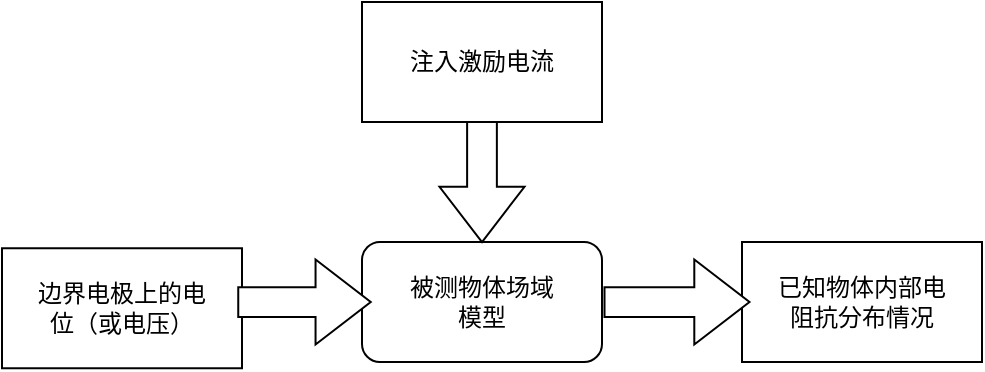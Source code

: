 <mxfile version="20.0.1" type="github">
  <diagram id="IbRpqRdtqss6PkcT7pvb" name="第 1 页">
    <mxGraphModel dx="1037" dy="588" grid="1" gridSize="10" guides="1" tooltips="1" connect="1" arrows="1" fold="1" page="1" pageScale="1" pageWidth="827" pageHeight="1169" math="0" shadow="0">
      <root>
        <mxCell id="0" />
        <mxCell id="1" parent="0" />
        <mxCell id="4mvM3D7XAJZySyCaRPQz-1" value="&lt;div&gt;被测物体场域&lt;/div&gt;&lt;div&gt;模型&lt;/div&gt;" style="rounded=1;whiteSpace=wrap;html=1;" vertex="1" parent="1">
          <mxGeometry x="330" y="280" width="120" height="60" as="geometry" />
        </mxCell>
        <mxCell id="4mvM3D7XAJZySyCaRPQz-2" value="&lt;div&gt;边界电极上的电&lt;/div&gt;&lt;div&gt;位（或电压）&lt;/div&gt;" style="rounded=0;whiteSpace=wrap;html=1;" vertex="1" parent="1">
          <mxGeometry x="150" y="283.13" width="120" height="60" as="geometry" />
        </mxCell>
        <mxCell id="4mvM3D7XAJZySyCaRPQz-3" value="&lt;div&gt;已知物体内部电&lt;/div&gt;&lt;div&gt;阻抗分布情况&lt;/div&gt;" style="rounded=0;whiteSpace=wrap;html=1;" vertex="1" parent="1">
          <mxGeometry x="520" y="280" width="120" height="60" as="geometry" />
        </mxCell>
        <mxCell id="4mvM3D7XAJZySyCaRPQz-4" value="注入激励电流" style="rounded=0;whiteSpace=wrap;html=1;" vertex="1" parent="1">
          <mxGeometry x="330" y="160" width="120" height="60" as="geometry" />
        </mxCell>
        <mxCell id="4mvM3D7XAJZySyCaRPQz-5" value="" style="html=1;shadow=0;dashed=0;align=center;verticalAlign=middle;shape=mxgraph.arrows2.arrow;dy=0.65;dx=27.6;direction=south;notch=0;" vertex="1" parent="1">
          <mxGeometry x="368.75" y="220" width="42.5" height="60" as="geometry" />
        </mxCell>
        <mxCell id="4mvM3D7XAJZySyCaRPQz-8" value="" style="html=1;shadow=0;dashed=0;align=center;verticalAlign=middle;shape=mxgraph.arrows2.arrow;dy=0.65;dx=27.6;direction=south;notch=0;rotation=-90;" vertex="1" parent="1">
          <mxGeometry x="466.25" y="273.75" width="42.5" height="72.5" as="geometry" />
        </mxCell>
        <mxCell id="4mvM3D7XAJZySyCaRPQz-10" value="" style="html=1;shadow=0;dashed=0;align=center;verticalAlign=middle;shape=mxgraph.arrows2.arrow;dy=0.65;dx=27.6;direction=south;notch=0;rotation=-90;" vertex="1" parent="1">
          <mxGeometry x="280" y="276.88" width="42.5" height="66.25" as="geometry" />
        </mxCell>
      </root>
    </mxGraphModel>
  </diagram>
</mxfile>
